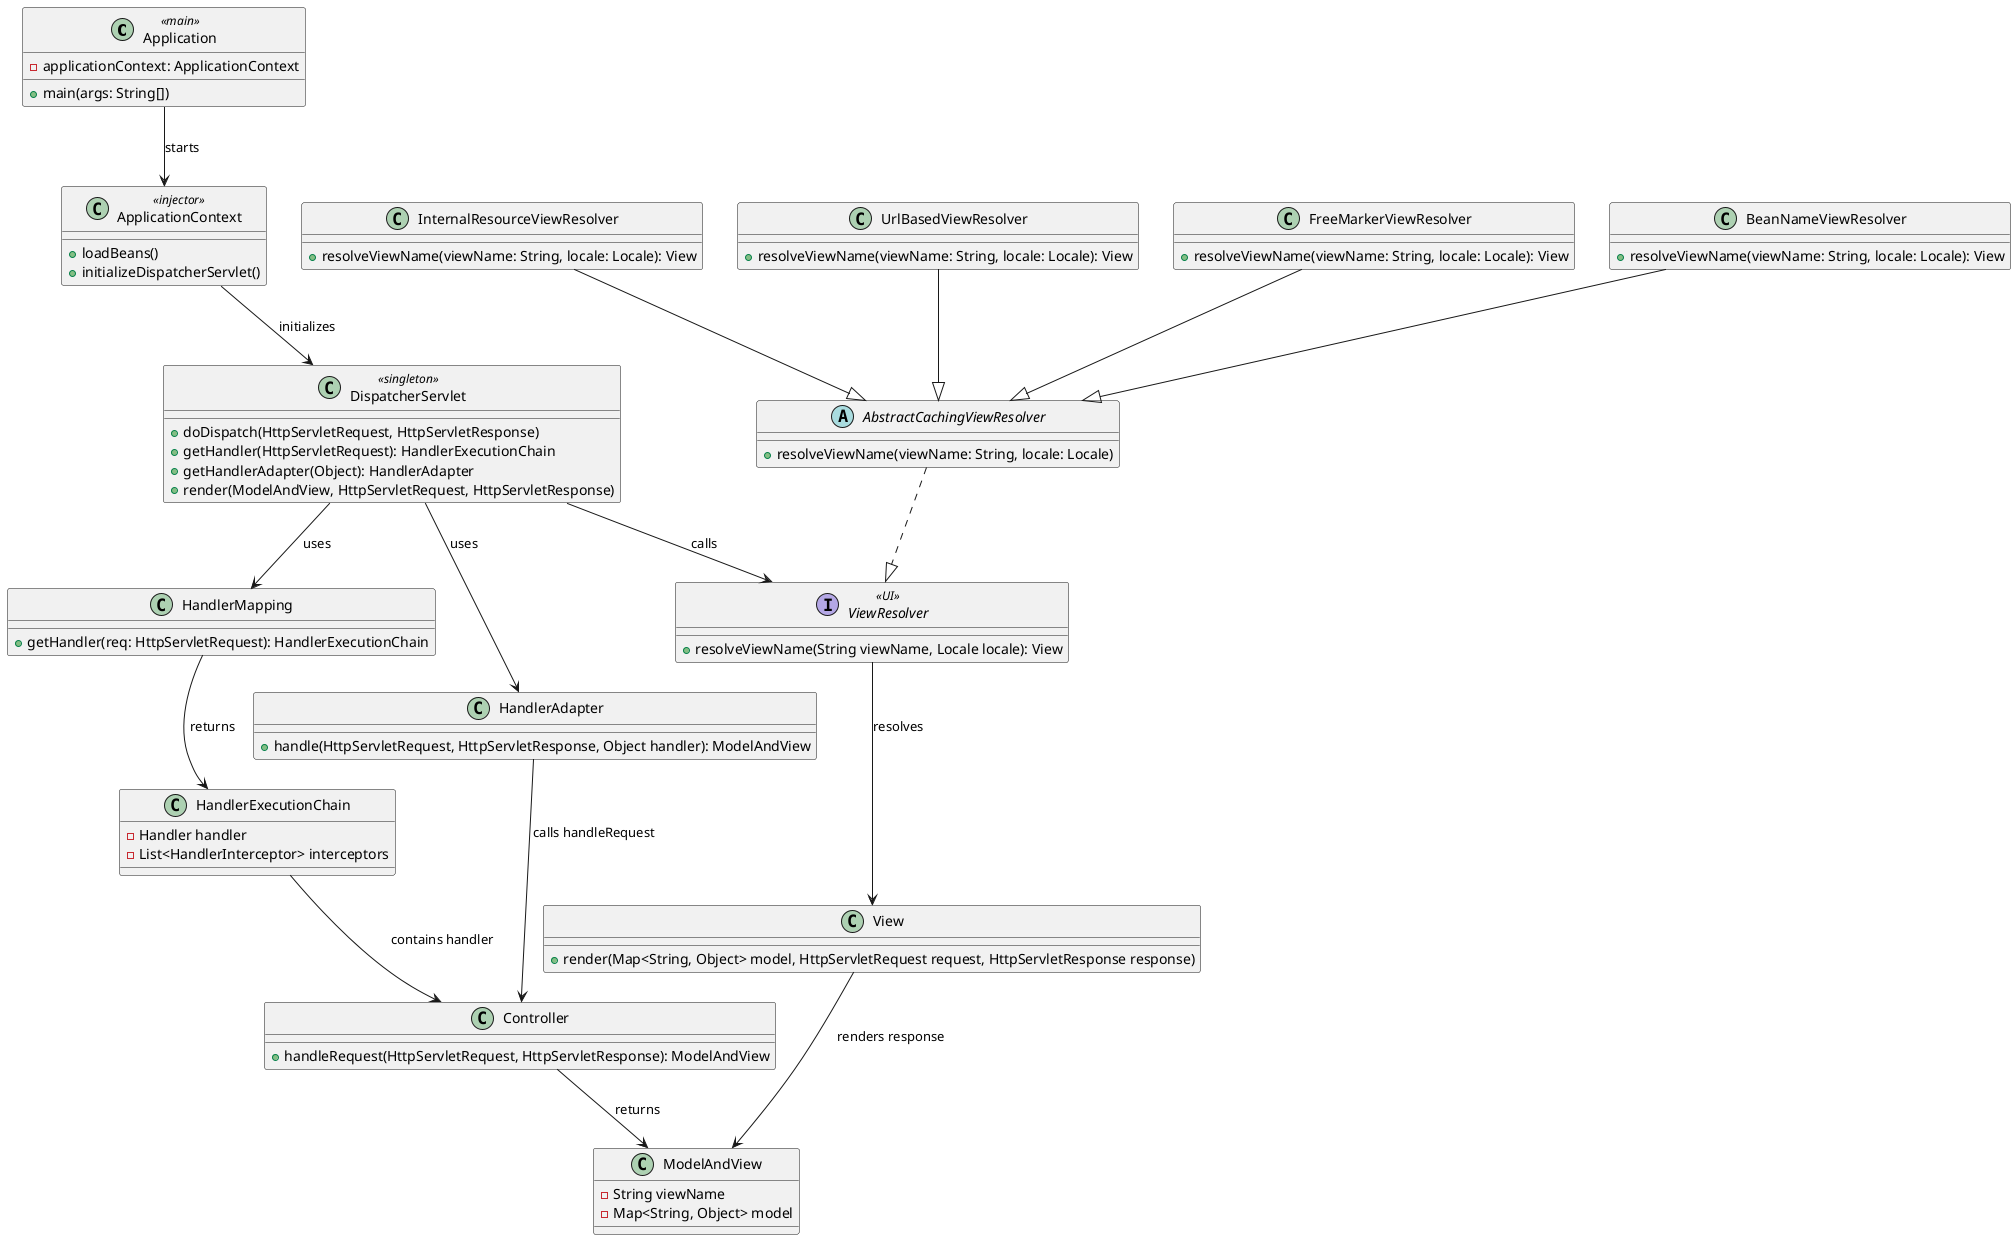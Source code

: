 @startuml view

class Application<<main>>{
    - applicationContext: ApplicationContext
    + main(args: String[])
}

class ApplicationContext<<injector>>{
    +loadBeans()
    +initializeDispatcherServlet()
}

class DispatcherServlet<<singleton>> {
    +doDispatch(HttpServletRequest, HttpServletResponse)
    +getHandler(HttpServletRequest): HandlerExecutionChain
    +getHandlerAdapter(Object): HandlerAdapter
    +render(ModelAndView, HttpServletRequest, HttpServletResponse)
}

class HandlerMapping {
    +getHandler(req: HttpServletRequest): HandlerExecutionChain
}

class HandlerExecutionChain {
    -Handler handler
    -List<HandlerInterceptor> interceptors
}

class HandlerAdapter {
    +handle(HttpServletRequest, HttpServletResponse, Object handler): ModelAndView
}

class Controller {
    +handleRequest(HttpServletRequest, HttpServletResponse): ModelAndView
}

class ModelAndView {
    -String viewName
    -Map<String, Object> model
}

interface ViewResolver<<UI>> {
    +resolveViewName(String viewName, Locale locale): View
}

class View {
    +render(Map<String, Object> model, HttpServletRequest request, HttpServletResponse response)
}

Application --> ApplicationContext : starts
ApplicationContext --> DispatcherServlet : initializes
DispatcherServlet --> HandlerMapping : uses
DispatcherServlet --> HandlerAdapter : uses
HandlerMapping --> HandlerExecutionChain : returns
HandlerExecutionChain --> Controller : contains handler
HandlerAdapter --> Controller : calls handleRequest
Controller --> ModelAndView : returns
DispatcherServlet --> ViewResolver : calls
ViewResolver --> View : resolves
View --> ModelAndView : renders response

class InternalResourceViewResolver {
    + resolveViewName(viewName: String, locale: Locale): View
}

class UrlBasedViewResolver {
    + resolveViewName(viewName: String, locale: Locale): View
}

class FreeMarkerViewResolver {
    + resolveViewName(viewName: String, locale: Locale): View
}

class BeanNameViewResolver {
    + resolveViewName(viewName: String, locale: Locale): View
}

abstract class AbstractCachingViewResolver {
    + resolveViewName(viewName: String, locale: Locale)
}

AbstractCachingViewResolver ..|> ViewResolver

InternalResourceViewResolver --|> AbstractCachingViewResolver
BeanNameViewResolver --|> AbstractCachingViewResolver
FreeMarkerViewResolver --|> AbstractCachingViewResolver
UrlBasedViewResolver --|> AbstractCachingViewResolver



@enduml